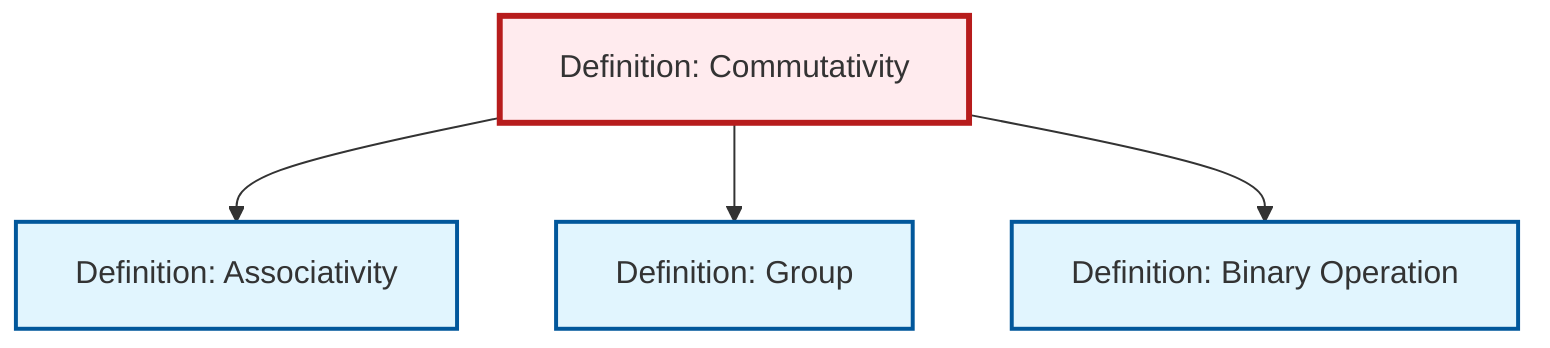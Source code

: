 graph TD
    classDef definition fill:#e1f5fe,stroke:#01579b,stroke-width:2px
    classDef theorem fill:#f3e5f5,stroke:#4a148c,stroke-width:2px
    classDef axiom fill:#fff3e0,stroke:#e65100,stroke-width:2px
    classDef example fill:#e8f5e9,stroke:#1b5e20,stroke-width:2px
    classDef current fill:#ffebee,stroke:#b71c1c,stroke-width:3px
    def-binary-operation["Definition: Binary Operation"]:::definition
    def-associativity["Definition: Associativity"]:::definition
    def-group["Definition: Group"]:::definition
    def-commutativity["Definition: Commutativity"]:::definition
    def-commutativity --> def-associativity
    def-commutativity --> def-group
    def-commutativity --> def-binary-operation
    class def-commutativity current